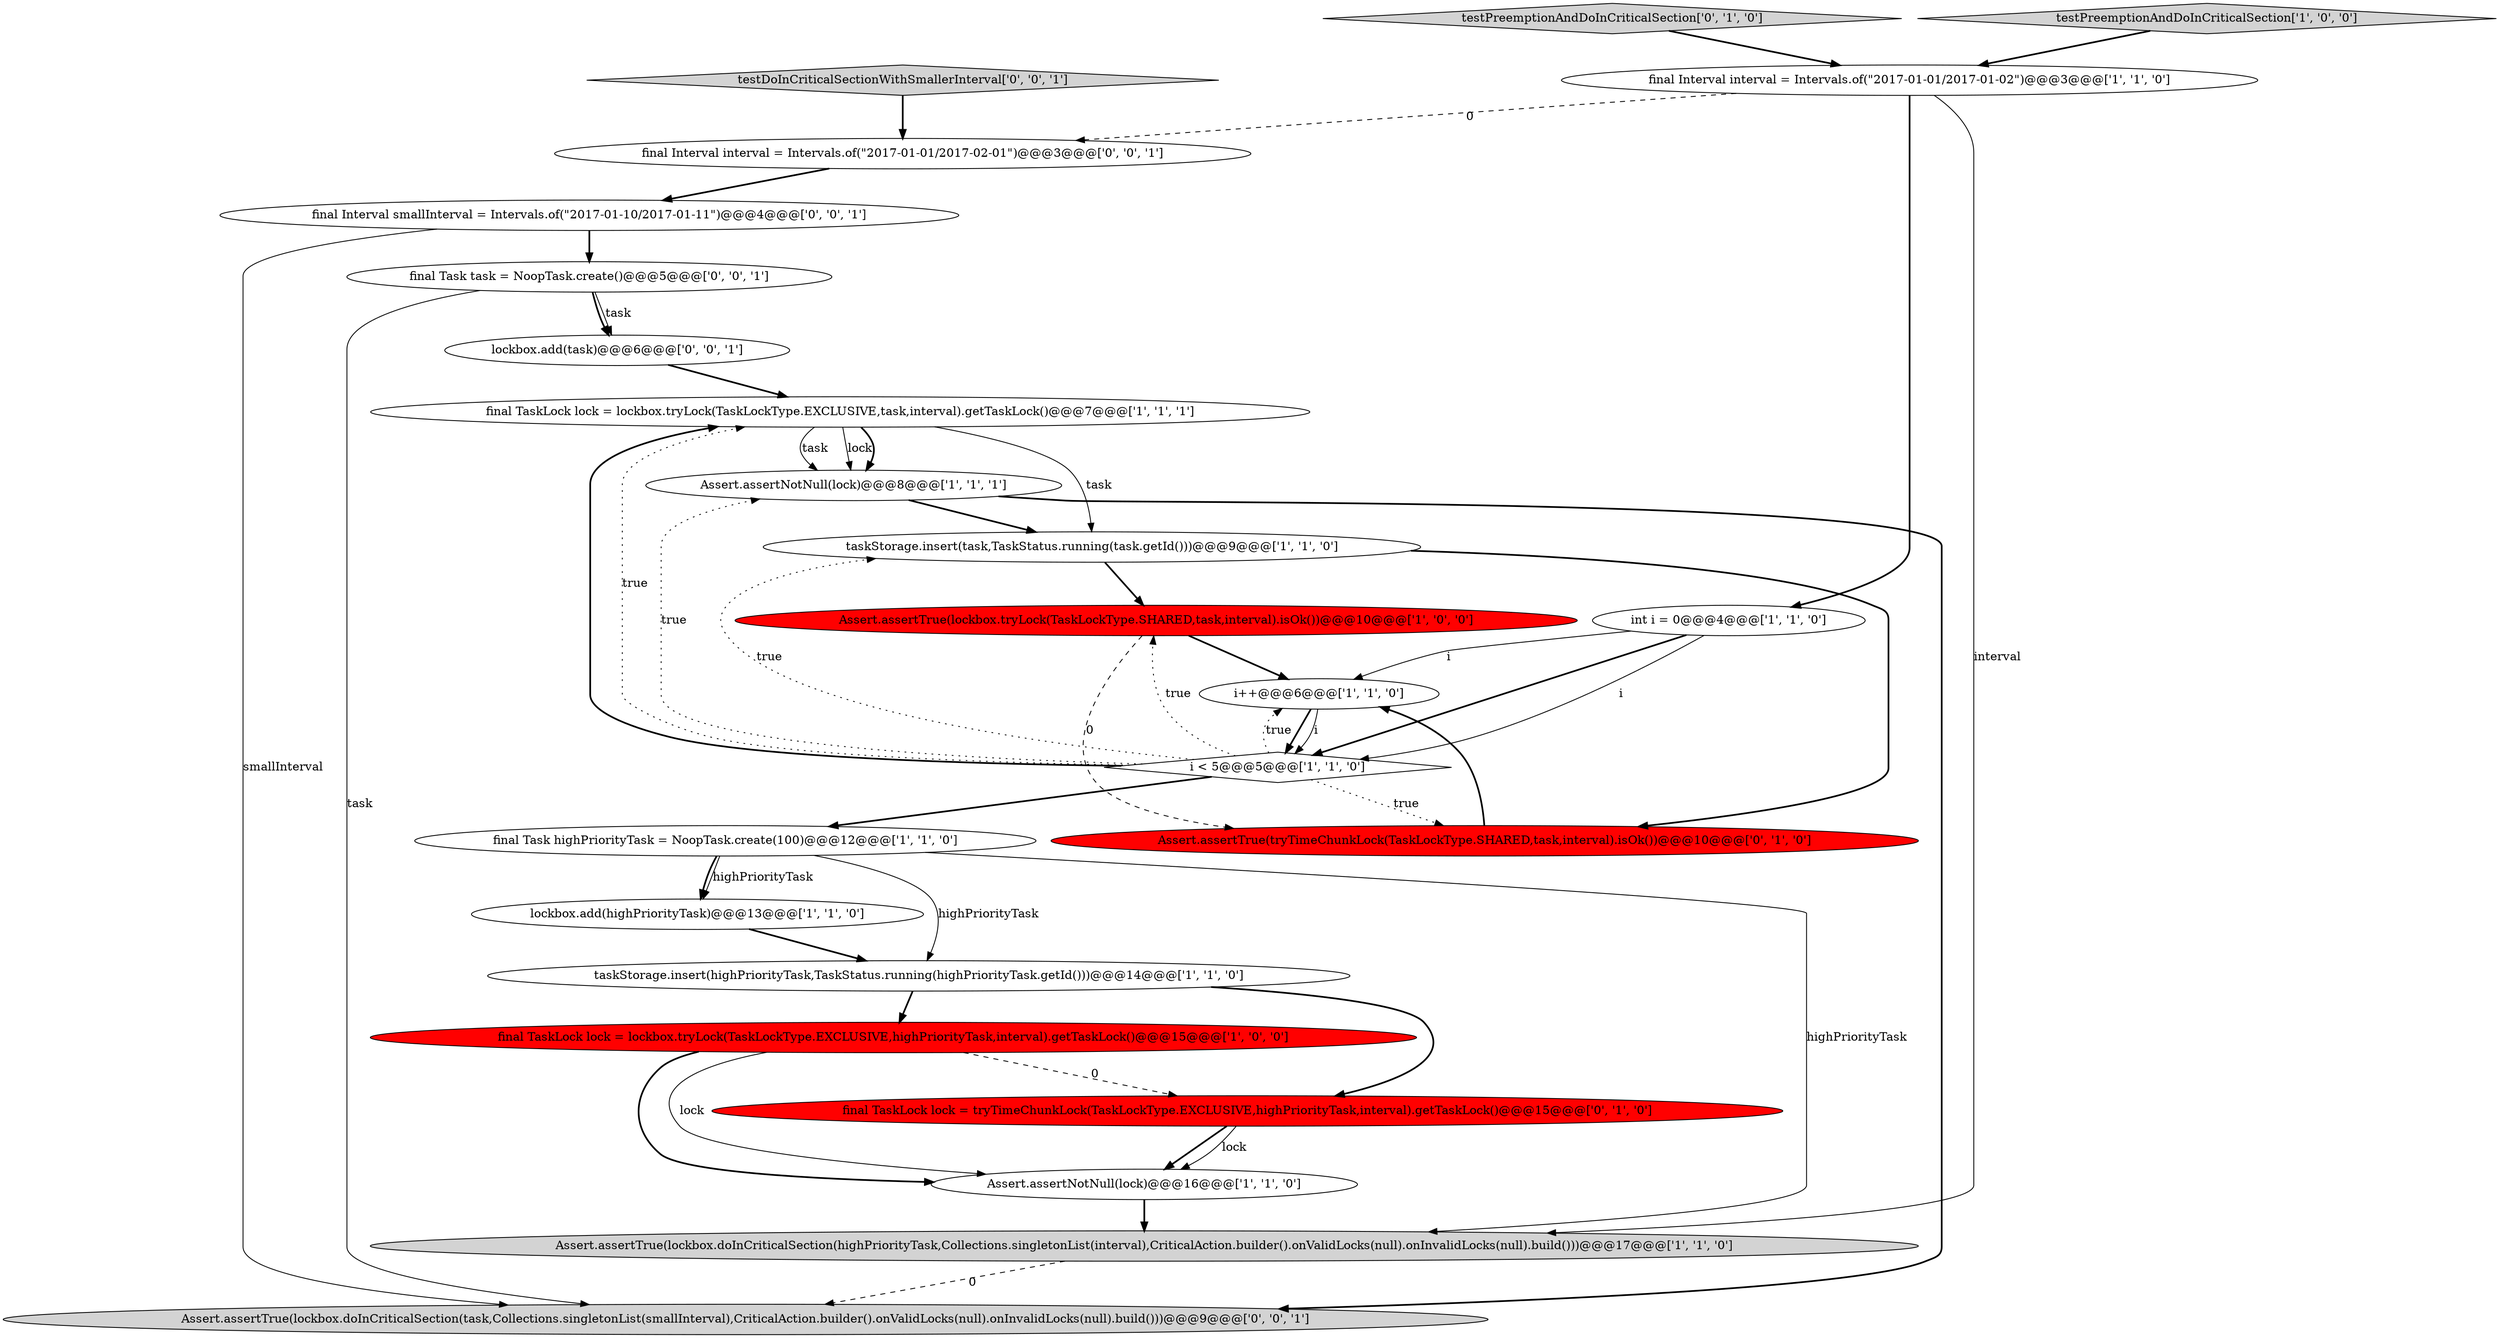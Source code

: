 digraph {
22 [style = filled, label = "final Task task = NoopTask.create()@@@5@@@['0', '0', '1']", fillcolor = white, shape = ellipse image = "AAA0AAABBB3BBB"];
15 [style = filled, label = "final TaskLock lock = tryTimeChunkLock(TaskLockType.EXCLUSIVE,highPriorityTask,interval).getTaskLock()@@@15@@@['0', '1', '0']", fillcolor = red, shape = ellipse image = "AAA1AAABBB2BBB"];
13 [style = filled, label = "lockbox.add(highPriorityTask)@@@13@@@['1', '1', '0']", fillcolor = white, shape = ellipse image = "AAA0AAABBB1BBB"];
17 [style = filled, label = "testPreemptionAndDoInCriticalSection['0', '1', '0']", fillcolor = lightgray, shape = diamond image = "AAA0AAABBB2BBB"];
7 [style = filled, label = "Assert.assertTrue(lockbox.tryLock(TaskLockType.SHARED,task,interval).isOk())@@@10@@@['1', '0', '0']", fillcolor = red, shape = ellipse image = "AAA1AAABBB1BBB"];
5 [style = filled, label = "i++@@@6@@@['1', '1', '0']", fillcolor = white, shape = ellipse image = "AAA0AAABBB1BBB"];
10 [style = filled, label = "int i = 0@@@4@@@['1', '1', '0']", fillcolor = white, shape = ellipse image = "AAA0AAABBB1BBB"];
20 [style = filled, label = "Assert.assertTrue(lockbox.doInCriticalSection(task,Collections.singletonList(smallInterval),CriticalAction.builder().onValidLocks(null).onInvalidLocks(null).build()))@@@9@@@['0', '0', '1']", fillcolor = lightgray, shape = ellipse image = "AAA0AAABBB3BBB"];
11 [style = filled, label = "Assert.assertNotNull(lock)@@@8@@@['1', '1', '1']", fillcolor = white, shape = ellipse image = "AAA0AAABBB1BBB"];
14 [style = filled, label = "Assert.assertNotNull(lock)@@@16@@@['1', '1', '0']", fillcolor = white, shape = ellipse image = "AAA0AAABBB1BBB"];
18 [style = filled, label = "testDoInCriticalSectionWithSmallerInterval['0', '0', '1']", fillcolor = lightgray, shape = diamond image = "AAA0AAABBB3BBB"];
4 [style = filled, label = "Assert.assertTrue(lockbox.doInCriticalSection(highPriorityTask,Collections.singletonList(interval),CriticalAction.builder().onValidLocks(null).onInvalidLocks(null).build()))@@@17@@@['1', '1', '0']", fillcolor = lightgray, shape = ellipse image = "AAA0AAABBB1BBB"];
8 [style = filled, label = "final TaskLock lock = lockbox.tryLock(TaskLockType.EXCLUSIVE,highPriorityTask,interval).getTaskLock()@@@15@@@['1', '0', '0']", fillcolor = red, shape = ellipse image = "AAA1AAABBB1BBB"];
21 [style = filled, label = "final Interval smallInterval = Intervals.of(\"2017-01-10/2017-01-11\")@@@4@@@['0', '0', '1']", fillcolor = white, shape = ellipse image = "AAA0AAABBB3BBB"];
12 [style = filled, label = "final TaskLock lock = lockbox.tryLock(TaskLockType.EXCLUSIVE,task,interval).getTaskLock()@@@7@@@['1', '1', '1']", fillcolor = white, shape = ellipse image = "AAA0AAABBB1BBB"];
1 [style = filled, label = "taskStorage.insert(task,TaskStatus.running(task.getId()))@@@9@@@['1', '1', '0']", fillcolor = white, shape = ellipse image = "AAA0AAABBB1BBB"];
9 [style = filled, label = "i < 5@@@5@@@['1', '1', '0']", fillcolor = white, shape = diamond image = "AAA0AAABBB1BBB"];
16 [style = filled, label = "Assert.assertTrue(tryTimeChunkLock(TaskLockType.SHARED,task,interval).isOk())@@@10@@@['0', '1', '0']", fillcolor = red, shape = ellipse image = "AAA1AAABBB2BBB"];
23 [style = filled, label = "final Interval interval = Intervals.of(\"2017-01-01/2017-02-01\")@@@3@@@['0', '0', '1']", fillcolor = white, shape = ellipse image = "AAA0AAABBB3BBB"];
6 [style = filled, label = "final Task highPriorityTask = NoopTask.create(100)@@@12@@@['1', '1', '0']", fillcolor = white, shape = ellipse image = "AAA0AAABBB1BBB"];
0 [style = filled, label = "final Interval interval = Intervals.of(\"2017-01-01/2017-01-02\")@@@3@@@['1', '1', '0']", fillcolor = white, shape = ellipse image = "AAA0AAABBB1BBB"];
2 [style = filled, label = "testPreemptionAndDoInCriticalSection['1', '0', '0']", fillcolor = lightgray, shape = diamond image = "AAA0AAABBB1BBB"];
19 [style = filled, label = "lockbox.add(task)@@@6@@@['0', '0', '1']", fillcolor = white, shape = ellipse image = "AAA0AAABBB3BBB"];
3 [style = filled, label = "taskStorage.insert(highPriorityTask,TaskStatus.running(highPriorityTask.getId()))@@@14@@@['1', '1', '0']", fillcolor = white, shape = ellipse image = "AAA0AAABBB1BBB"];
22->20 [style = solid, label="task"];
11->20 [style = bold, label=""];
0->4 [style = solid, label="interval"];
9->12 [style = dotted, label="true"];
12->11 [style = solid, label="task"];
10->5 [style = solid, label="i"];
22->19 [style = solid, label="task"];
18->23 [style = bold, label=""];
5->9 [style = bold, label=""];
15->14 [style = bold, label=""];
22->19 [style = bold, label=""];
19->12 [style = bold, label=""];
11->1 [style = bold, label=""];
15->14 [style = solid, label="lock"];
12->11 [style = solid, label="lock"];
6->13 [style = solid, label="highPriorityTask"];
7->16 [style = dashed, label="0"];
0->23 [style = dashed, label="0"];
9->11 [style = dotted, label="true"];
8->15 [style = dashed, label="0"];
12->11 [style = bold, label=""];
8->14 [style = bold, label=""];
21->20 [style = solid, label="smallInterval"];
3->15 [style = bold, label=""];
6->3 [style = solid, label="highPriorityTask"];
1->7 [style = bold, label=""];
9->6 [style = bold, label=""];
12->1 [style = solid, label="task"];
0->10 [style = bold, label=""];
7->5 [style = bold, label=""];
2->0 [style = bold, label=""];
17->0 [style = bold, label=""];
13->3 [style = bold, label=""];
23->21 [style = bold, label=""];
21->22 [style = bold, label=""];
1->16 [style = bold, label=""];
4->20 [style = dashed, label="0"];
3->8 [style = bold, label=""];
6->13 [style = bold, label=""];
8->14 [style = solid, label="lock"];
9->1 [style = dotted, label="true"];
16->5 [style = bold, label=""];
10->9 [style = solid, label="i"];
10->9 [style = bold, label=""];
9->12 [style = bold, label=""];
9->16 [style = dotted, label="true"];
9->7 [style = dotted, label="true"];
6->4 [style = solid, label="highPriorityTask"];
14->4 [style = bold, label=""];
5->9 [style = solid, label="i"];
9->5 [style = dotted, label="true"];
}
